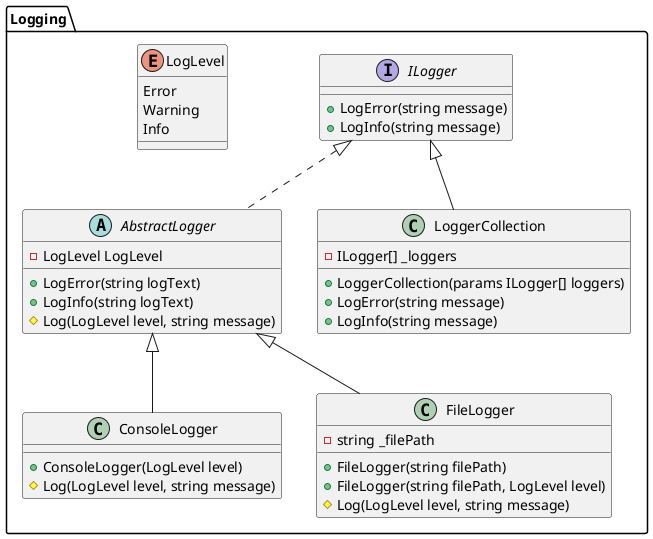 @startuml
namespace Logging {
    interface ILogger {
        + LogError(string message)
        + LogInfo(string message)
    }

    enum LogLevel {
        Error
        Warning
        Info
    }

    abstract class AbstractLogger {
        - LogLevel LogLevel
        + LogError(string logText)
        + LogInfo(string logText)
        # Log(LogLevel level, string message)
    }

    class ConsoleLogger {
        + ConsoleLogger(LogLevel level)
        # Log(LogLevel level, string message)
    }

    class FileLogger {
        - string _filePath
        + FileLogger(string filePath)
        + FileLogger(string filePath, LogLevel level)
        # Log(LogLevel level, string message)
    }

    class LoggerCollection {
        - ILogger[] _loggers
        + LoggerCollection(params ILogger[] loggers)
        + LogError(string message)
        + LogInfo(string message)
    }

    ILogger <|.. AbstractLogger
    AbstractLogger <|-- ConsoleLogger
    AbstractLogger <|-- FileLogger
    ILogger <|-- LoggerCollection
}
@enduml